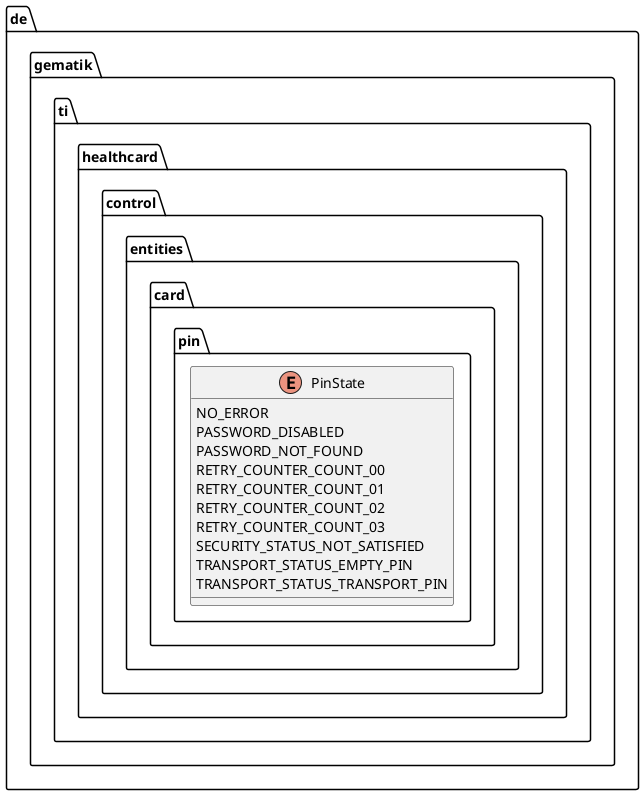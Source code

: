 @startuml



  namespace de.gematik.ti.healthcard.control {
    namespace entities {
      namespace card {
        namespace pin {
          enum PinState {
            NO_ERROR
            PASSWORD_DISABLED
            PASSWORD_NOT_FOUND
            RETRY_COUNTER_COUNT_00
            RETRY_COUNTER_COUNT_01
            RETRY_COUNTER_COUNT_02
            RETRY_COUNTER_COUNT_03
            SECURITY_STATUS_NOT_SATISFIED
            TRANSPORT_STATUS_EMPTY_PIN
            TRANSPORT_STATUS_TRANSPORT_PIN
          }
        }
      }
    }
  }
  










@enduml
